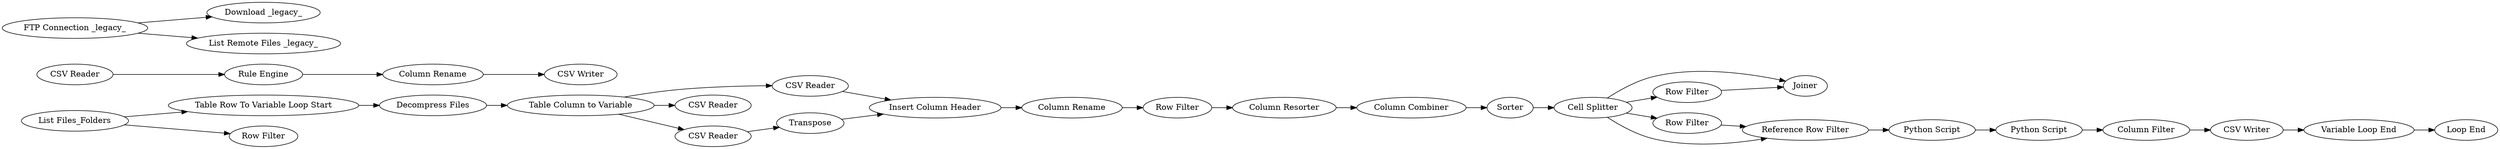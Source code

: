 digraph {
	320 -> 315
	282 -> 283
	294 -> 287
	280 -> 283
	321 -> 273
	311 -> 292
	287 -> 299
	309 -> 311
	286 -> 299
	287 -> 291
	274 -> 323
	291 -> 314
	314 -> 293
	325 -> 327
	301 -> 309
	311 -> 280
	273 -> 274
	289 -> 294
	315 -> 319
	290 -> 289
	325 -> 326
	287 -> 314
	284 -> 285
	319 -> 317
	311 -> 281
	281 -> 282
	283 -> 284
	302 -> 322
	293 -> 300
	287 -> 286
	302 -> 301
	285 -> 290
	300 -> 320
	292 [label="CSV Reader"]
	289 [label="Column Combiner"]
	284 [label="Column Rename"]
	280 [label="CSV Reader"]
	322 [label="Row Filter"]
	302 [label="List Files_Folders"]
	327 [label="Download _legacy_"]
	286 [label="Row Filter"]
	283 [label="Insert Column Header"]
	290 [label="Column Resorter"]
	315 [label="CSV Writer"]
	311 [label="Table Column to Variable"]
	291 [label="Row Filter"]
	325 [label="FTP Connection _legacy_"]
	309 [label="Decompress Files"]
	282 [label=Transpose]
	281 [label="CSV Reader"]
	274 [label="Column Rename"]
	319 [label="Variable Loop End"]
	285 [label="Row Filter"]
	294 [label=Sorter]
	299 [label=Joiner]
	287 [label="Cell Splitter"]
	293 [label="Python Script"]
	321 [label="CSV Reader"]
	301 [label="Table Row To Variable Loop Start"]
	314 [label="Reference Row Filter"]
	326 [label="List Remote Files _legacy_"]
	323 [label="CSV Writer"]
	300 [label="Python Script"]
	273 [label="Rule Engine"]
	317 [label="Loop End"]
	320 [label="Column Filter"]
	rankdir=LR
}

